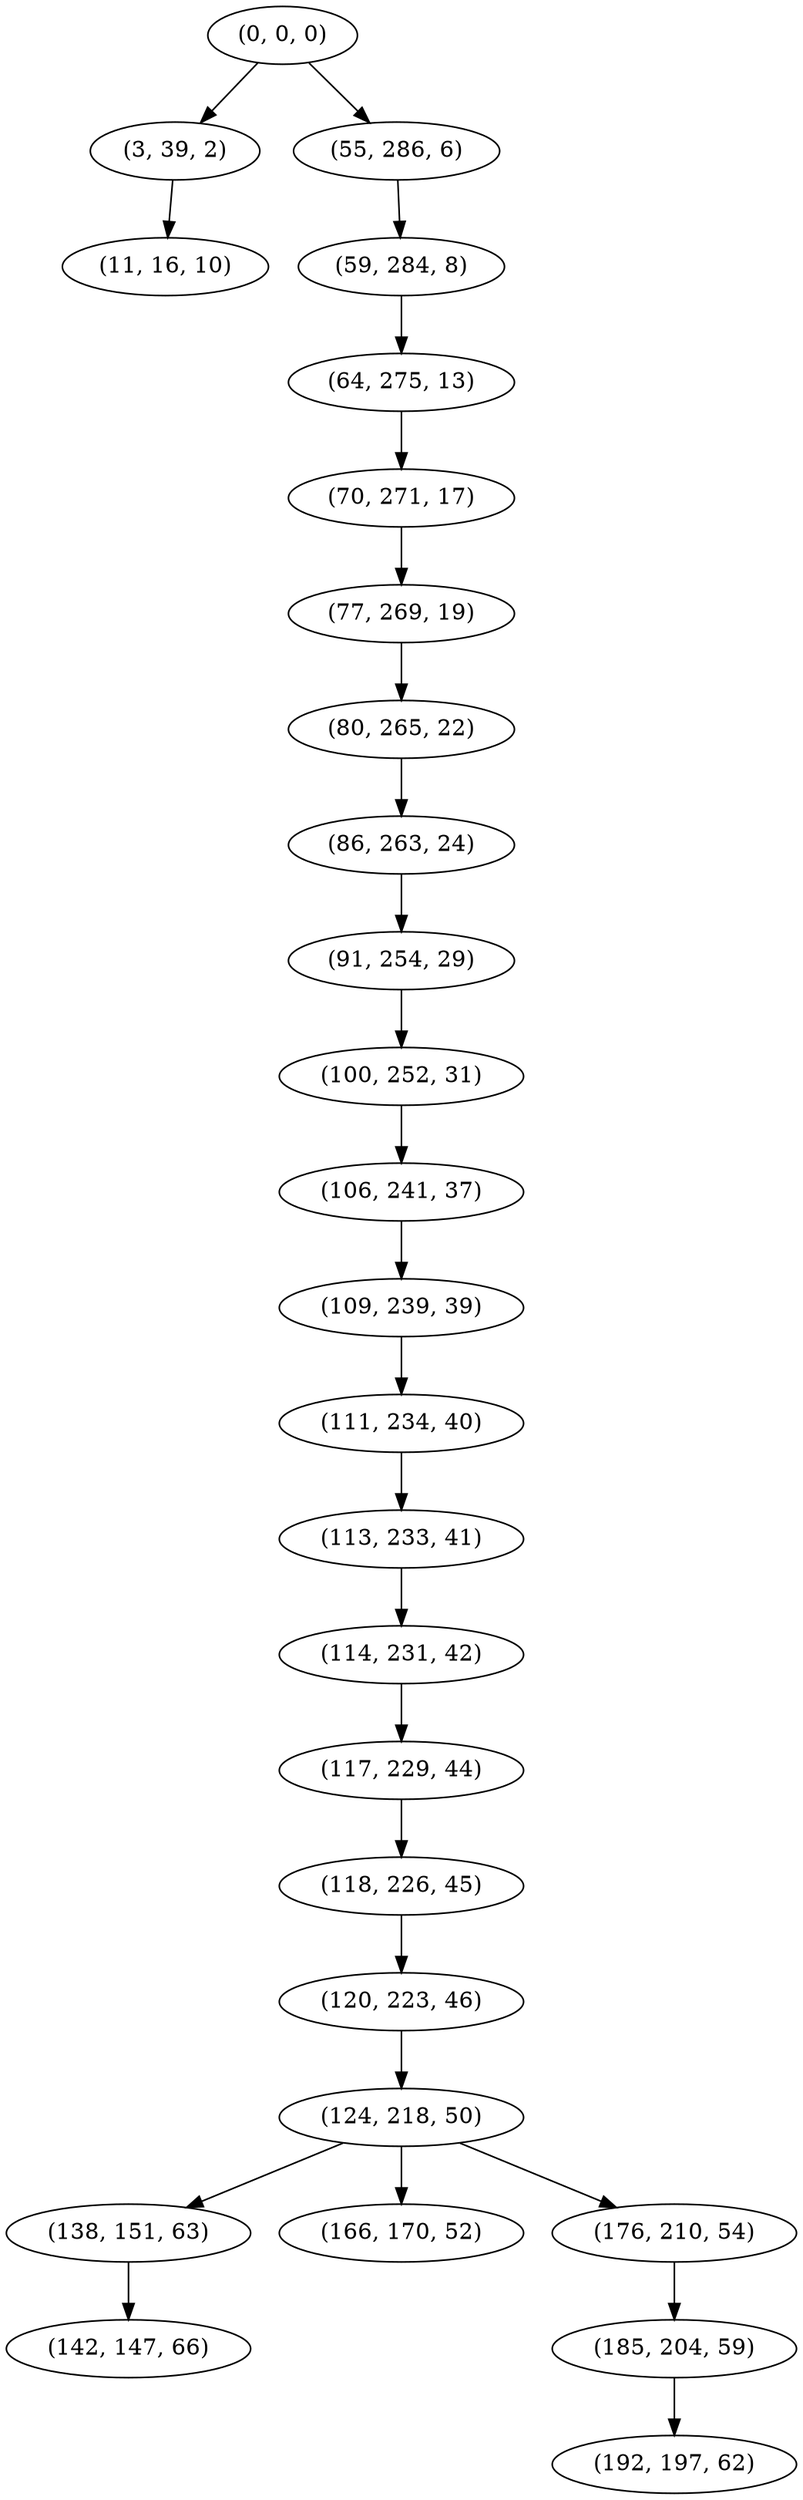 digraph tree {
    "(0, 0, 0)";
    "(3, 39, 2)";
    "(11, 16, 10)";
    "(55, 286, 6)";
    "(59, 284, 8)";
    "(64, 275, 13)";
    "(70, 271, 17)";
    "(77, 269, 19)";
    "(80, 265, 22)";
    "(86, 263, 24)";
    "(91, 254, 29)";
    "(100, 252, 31)";
    "(106, 241, 37)";
    "(109, 239, 39)";
    "(111, 234, 40)";
    "(113, 233, 41)";
    "(114, 231, 42)";
    "(117, 229, 44)";
    "(118, 226, 45)";
    "(120, 223, 46)";
    "(124, 218, 50)";
    "(138, 151, 63)";
    "(142, 147, 66)";
    "(166, 170, 52)";
    "(176, 210, 54)";
    "(185, 204, 59)";
    "(192, 197, 62)";
    "(0, 0, 0)" -> "(3, 39, 2)";
    "(0, 0, 0)" -> "(55, 286, 6)";
    "(3, 39, 2)" -> "(11, 16, 10)";
    "(55, 286, 6)" -> "(59, 284, 8)";
    "(59, 284, 8)" -> "(64, 275, 13)";
    "(64, 275, 13)" -> "(70, 271, 17)";
    "(70, 271, 17)" -> "(77, 269, 19)";
    "(77, 269, 19)" -> "(80, 265, 22)";
    "(80, 265, 22)" -> "(86, 263, 24)";
    "(86, 263, 24)" -> "(91, 254, 29)";
    "(91, 254, 29)" -> "(100, 252, 31)";
    "(100, 252, 31)" -> "(106, 241, 37)";
    "(106, 241, 37)" -> "(109, 239, 39)";
    "(109, 239, 39)" -> "(111, 234, 40)";
    "(111, 234, 40)" -> "(113, 233, 41)";
    "(113, 233, 41)" -> "(114, 231, 42)";
    "(114, 231, 42)" -> "(117, 229, 44)";
    "(117, 229, 44)" -> "(118, 226, 45)";
    "(118, 226, 45)" -> "(120, 223, 46)";
    "(120, 223, 46)" -> "(124, 218, 50)";
    "(124, 218, 50)" -> "(138, 151, 63)";
    "(124, 218, 50)" -> "(166, 170, 52)";
    "(124, 218, 50)" -> "(176, 210, 54)";
    "(138, 151, 63)" -> "(142, 147, 66)";
    "(176, 210, 54)" -> "(185, 204, 59)";
    "(185, 204, 59)" -> "(192, 197, 62)";
}
